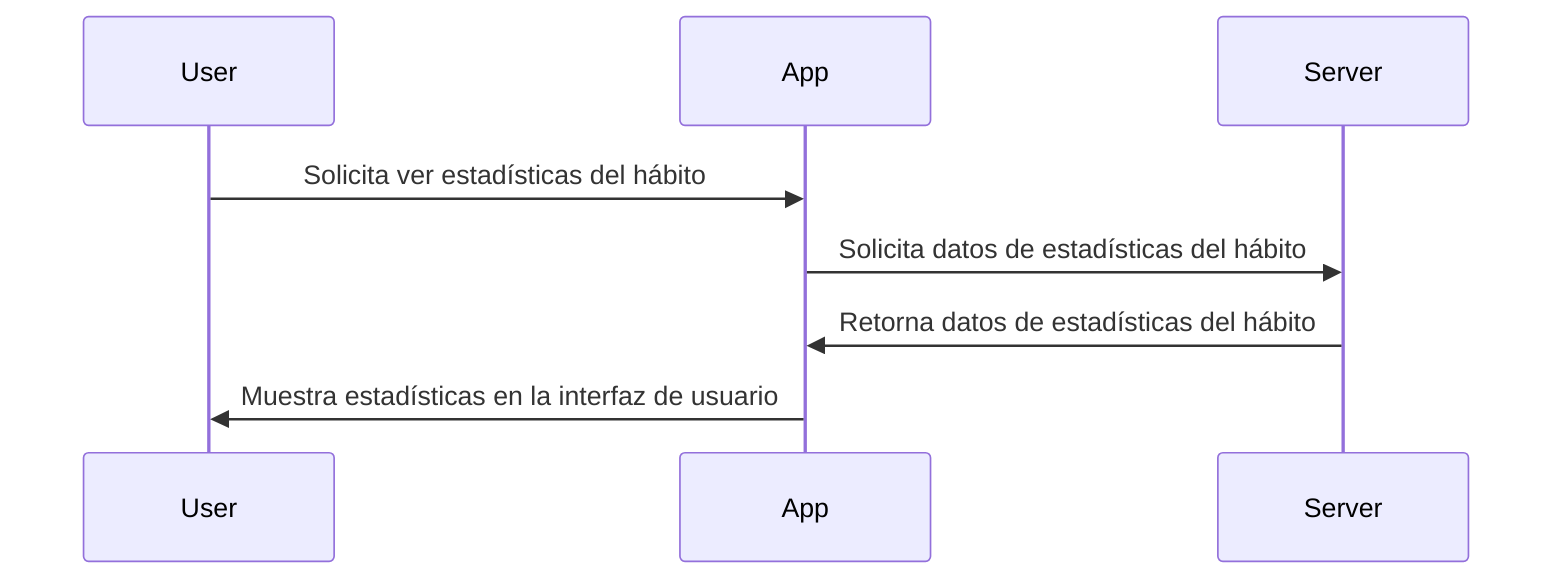 sequenceDiagram
    participant User
    participant App
    participant Server
    User->>App: Solicita ver estadísticas del hábito
    App->>Server: Solicita datos de estadísticas del hábito
    Server->>App: Retorna datos de estadísticas del hábito
    App->>User: Muestra estadísticas en la interfaz de usuario